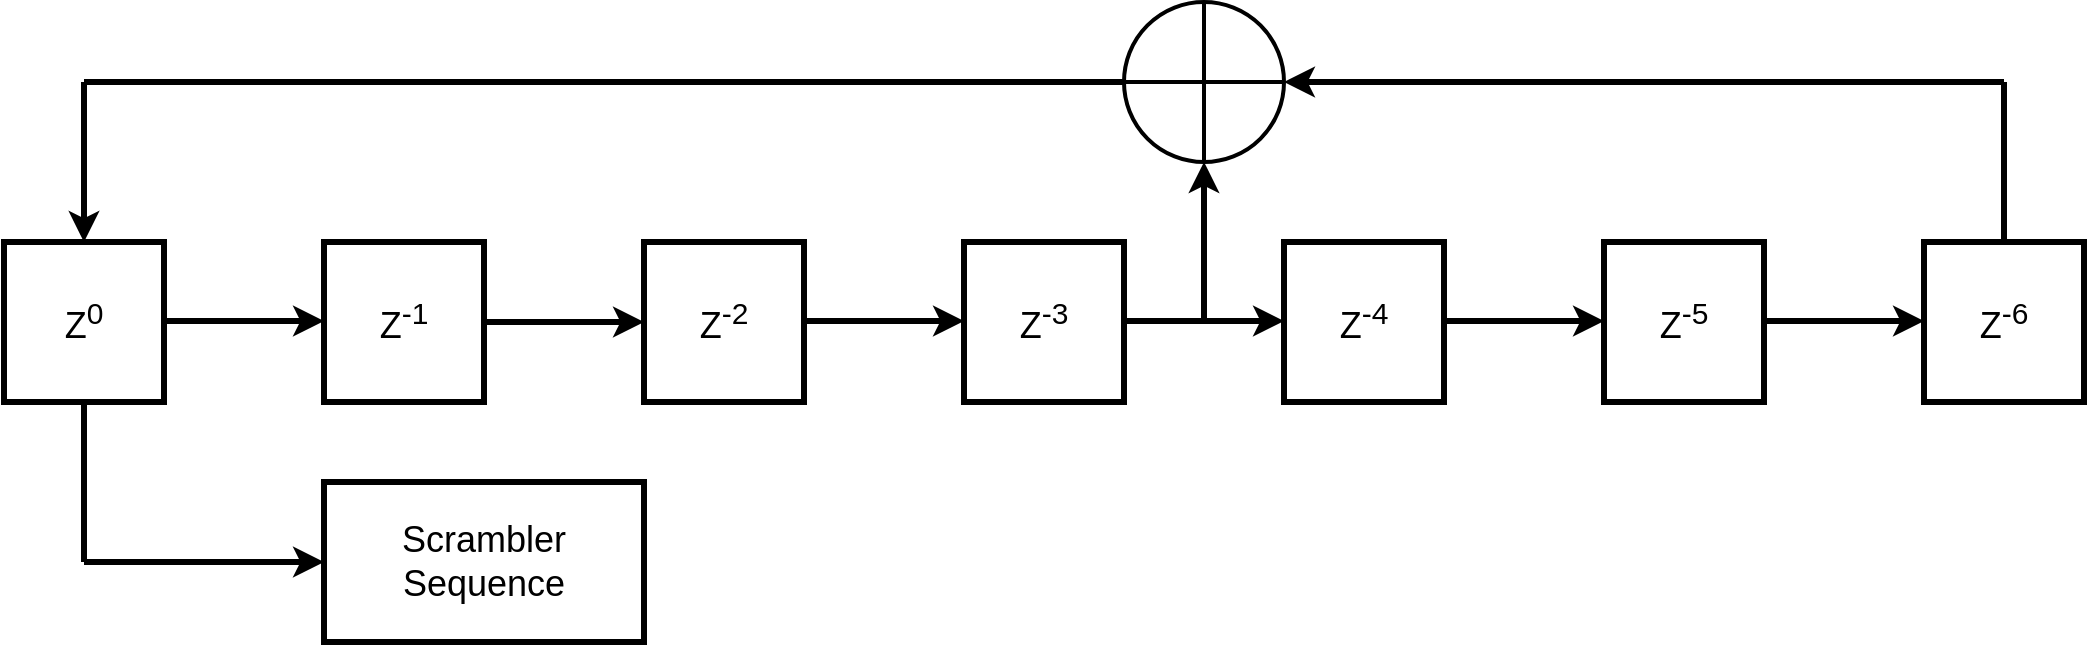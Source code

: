 <mxfile version="12.7.4" type="device"><diagram id="5gvM6TaeGydgFOUXiN24" name="Page-1"><mxGraphModel dx="898" dy="482" grid="1" gridSize="10" guides="1" tooltips="1" connect="1" arrows="1" fold="1" page="1" pageScale="1" pageWidth="1700" pageHeight="1100" math="0" shadow="0"><root><mxCell id="0"/><mxCell id="1" parent="0"/><mxCell id="7f1MhT7zeztcdU-YKSIv-1" value="&lt;font style=&quot;font-size: 18px&quot;&gt;Z&lt;sup&gt;0&lt;/sup&gt;&lt;/font&gt;" style="whiteSpace=wrap;html=1;aspect=fixed;strokeWidth=3;" vertex="1" parent="1"><mxGeometry x="160" y="240" width="80" height="80" as="geometry"/></mxCell><mxCell id="7f1MhT7zeztcdU-YKSIv-2" value="&lt;font style=&quot;font-size: 18px&quot;&gt;Z&lt;sup&gt;-1&lt;/sup&gt;&lt;/font&gt;" style="whiteSpace=wrap;html=1;aspect=fixed;strokeWidth=3;" vertex="1" parent="1"><mxGeometry x="320" y="240" width="80" height="80" as="geometry"/></mxCell><mxCell id="7f1MhT7zeztcdU-YKSIv-3" value="&lt;font style=&quot;font-size: 18px&quot;&gt;Z&lt;sup&gt;-2&lt;/sup&gt;&lt;/font&gt;" style="whiteSpace=wrap;html=1;aspect=fixed;strokeWidth=3;" vertex="1" parent="1"><mxGeometry x="480" y="240" width="80" height="80" as="geometry"/></mxCell><mxCell id="7f1MhT7zeztcdU-YKSIv-4" value="&lt;font style=&quot;font-size: 18px&quot;&gt;Z&lt;sup&gt;-3&lt;/sup&gt;&lt;/font&gt;" style="whiteSpace=wrap;html=1;aspect=fixed;strokeWidth=3;" vertex="1" parent="1"><mxGeometry x="640" y="240" width="80" height="80" as="geometry"/></mxCell><mxCell id="7f1MhT7zeztcdU-YKSIv-6" value="&lt;font style=&quot;font-size: 18px&quot;&gt;Z&lt;sup&gt;-4&lt;/sup&gt;&lt;/font&gt;" style="whiteSpace=wrap;html=1;aspect=fixed;strokeWidth=3;" vertex="1" parent="1"><mxGeometry x="800" y="240" width="80" height="80" as="geometry"/></mxCell><mxCell id="7f1MhT7zeztcdU-YKSIv-7" value="&lt;font style=&quot;font-size: 18px&quot;&gt;Z&lt;sup&gt;-5&lt;/sup&gt;&lt;/font&gt;" style="whiteSpace=wrap;html=1;aspect=fixed;strokeWidth=3;" vertex="1" parent="1"><mxGeometry x="960" y="240" width="80" height="80" as="geometry"/></mxCell><mxCell id="7f1MhT7zeztcdU-YKSIv-8" value="&lt;font style=&quot;font-size: 18px&quot;&gt;Z&lt;sup&gt;-6&lt;/sup&gt;&lt;/font&gt;" style="whiteSpace=wrap;html=1;aspect=fixed;strokeWidth=3;" vertex="1" parent="1"><mxGeometry x="1120" y="240" width="80" height="80" as="geometry"/></mxCell><mxCell id="7f1MhT7zeztcdU-YKSIv-9" value="" style="endArrow=classic;html=1;exitX=1;exitY=0.5;exitDx=0;exitDy=0;entryX=0;entryY=0.5;entryDx=0;entryDy=0;strokeWidth=3;" edge="1" parent="1" source="7f1MhT7zeztcdU-YKSIv-2" target="7f1MhT7zeztcdU-YKSIv-3"><mxGeometry width="50" height="50" relative="1" as="geometry"><mxPoint x="670" y="270" as="sourcePoint"/><mxPoint x="720" y="220" as="targetPoint"/></mxGeometry></mxCell><mxCell id="7f1MhT7zeztcdU-YKSIv-10" value="" style="endArrow=classic;html=1;exitX=1;exitY=0.5;exitDx=0;exitDy=0;entryX=0;entryY=0.5;entryDx=0;entryDy=0;strokeWidth=3;" edge="1" parent="1"><mxGeometry width="50" height="50" relative="1" as="geometry"><mxPoint x="560" y="279.5" as="sourcePoint"/><mxPoint x="640" y="279.5" as="targetPoint"/></mxGeometry></mxCell><mxCell id="7f1MhT7zeztcdU-YKSIv-11" value="" style="endArrow=classic;html=1;exitX=1;exitY=0.5;exitDx=0;exitDy=0;entryX=0;entryY=0.5;entryDx=0;entryDy=0;strokeWidth=3;" edge="1" parent="1"><mxGeometry width="50" height="50" relative="1" as="geometry"><mxPoint x="720" y="279.5" as="sourcePoint"/><mxPoint x="800" y="279.5" as="targetPoint"/></mxGeometry></mxCell><mxCell id="7f1MhT7zeztcdU-YKSIv-12" value="" style="endArrow=classic;html=1;exitX=1;exitY=0.5;exitDx=0;exitDy=0;entryX=0;entryY=0.5;entryDx=0;entryDy=0;strokeWidth=3;" edge="1" parent="1"><mxGeometry width="50" height="50" relative="1" as="geometry"><mxPoint x="880" y="279.5" as="sourcePoint"/><mxPoint x="960" y="279.5" as="targetPoint"/></mxGeometry></mxCell><mxCell id="7f1MhT7zeztcdU-YKSIv-13" value="" style="endArrow=classic;html=1;exitX=1;exitY=0.5;exitDx=0;exitDy=0;entryX=0;entryY=0.5;entryDx=0;entryDy=0;strokeWidth=3;" edge="1" parent="1"><mxGeometry width="50" height="50" relative="1" as="geometry"><mxPoint x="1040" y="279.5" as="sourcePoint"/><mxPoint x="1120" y="279.5" as="targetPoint"/></mxGeometry></mxCell><mxCell id="7f1MhT7zeztcdU-YKSIv-14" value="" style="endArrow=classic;html=1;exitX=1;exitY=0.5;exitDx=0;exitDy=0;entryX=0;entryY=0.5;entryDx=0;entryDy=0;strokeWidth=3;shadow=0;" edge="1" parent="1"><mxGeometry width="50" height="50" relative="1" as="geometry"><mxPoint x="240" y="279.5" as="sourcePoint"/><mxPoint x="320" y="279.5" as="targetPoint"/></mxGeometry></mxCell><mxCell id="7f1MhT7zeztcdU-YKSIv-15" value="" style="shape=orEllipse;perimeter=ellipsePerimeter;whiteSpace=wrap;html=1;backgroundOutline=1;strokeWidth=2;" vertex="1" parent="1"><mxGeometry x="720" y="120" width="80" height="80" as="geometry"/></mxCell><mxCell id="7f1MhT7zeztcdU-YKSIv-16" value="" style="endArrow=classic;html=1;entryX=0.5;entryY=1;entryDx=0;entryDy=0;strokeWidth=3;" edge="1" parent="1" target="7f1MhT7zeztcdU-YKSIv-15"><mxGeometry width="50" height="50" relative="1" as="geometry"><mxPoint x="760" y="280" as="sourcePoint"/><mxPoint x="810" y="370" as="targetPoint"/></mxGeometry></mxCell><mxCell id="7f1MhT7zeztcdU-YKSIv-17" value="" style="endArrow=classic;html=1;entryX=1;entryY=0.5;entryDx=0;entryDy=0;strokeWidth=3;" edge="1" parent="1" target="7f1MhT7zeztcdU-YKSIv-15"><mxGeometry width="50" height="50" relative="1" as="geometry"><mxPoint x="1160" y="160" as="sourcePoint"/><mxPoint x="920" y="220" as="targetPoint"/></mxGeometry></mxCell><mxCell id="7f1MhT7zeztcdU-YKSIv-18" value="" style="endArrow=none;html=1;exitX=0.5;exitY=0;exitDx=0;exitDy=0;strokeWidth=3;" edge="1" parent="1" source="7f1MhT7zeztcdU-YKSIv-8"><mxGeometry width="50" height="50" relative="1" as="geometry"><mxPoint x="870" y="270" as="sourcePoint"/><mxPoint x="1160" y="160" as="targetPoint"/></mxGeometry></mxCell><mxCell id="7f1MhT7zeztcdU-YKSIv-19" value="" style="endArrow=classic;html=1;entryX=0.5;entryY=0;entryDx=0;entryDy=0;strokeWidth=3;" edge="1" parent="1" target="7f1MhT7zeztcdU-YKSIv-1"><mxGeometry width="50" height="50" relative="1" as="geometry"><mxPoint x="200" y="160" as="sourcePoint"/><mxPoint x="470" y="220" as="targetPoint"/></mxGeometry></mxCell><mxCell id="7f1MhT7zeztcdU-YKSIv-20" value="" style="endArrow=none;html=1;entryX=0;entryY=0.5;entryDx=0;entryDy=0;strokeWidth=3;" edge="1" parent="1" target="7f1MhT7zeztcdU-YKSIv-15"><mxGeometry width="50" height="50" relative="1" as="geometry"><mxPoint x="200" y="160" as="sourcePoint"/><mxPoint x="470" y="220" as="targetPoint"/></mxGeometry></mxCell><mxCell id="7f1MhT7zeztcdU-YKSIv-21" value="&lt;font style=&quot;font-size: 18px&quot;&gt;Scrambler Sequence&lt;/font&gt;" style="rounded=0;whiteSpace=wrap;html=1;strokeWidth=3;" vertex="1" parent="1"><mxGeometry x="320" y="360" width="160" height="80" as="geometry"/></mxCell><mxCell id="7f1MhT7zeztcdU-YKSIv-22" value="" style="endArrow=classic;html=1;entryX=0;entryY=0.5;entryDx=0;entryDy=0;strokeWidth=3;" edge="1" parent="1" target="7f1MhT7zeztcdU-YKSIv-21"><mxGeometry width="50" height="50" relative="1" as="geometry"><mxPoint x="200" y="400" as="sourcePoint"/><mxPoint x="520" y="200" as="targetPoint"/></mxGeometry></mxCell><mxCell id="7f1MhT7zeztcdU-YKSIv-23" value="" style="endArrow=none;html=1;entryX=0.5;entryY=1;entryDx=0;entryDy=0;strokeWidth=3;" edge="1" parent="1" target="7f1MhT7zeztcdU-YKSIv-1"><mxGeometry width="50" height="50" relative="1" as="geometry"><mxPoint x="200" y="400" as="sourcePoint"/><mxPoint x="520" y="200" as="targetPoint"/></mxGeometry></mxCell></root></mxGraphModel></diagram></mxfile>
